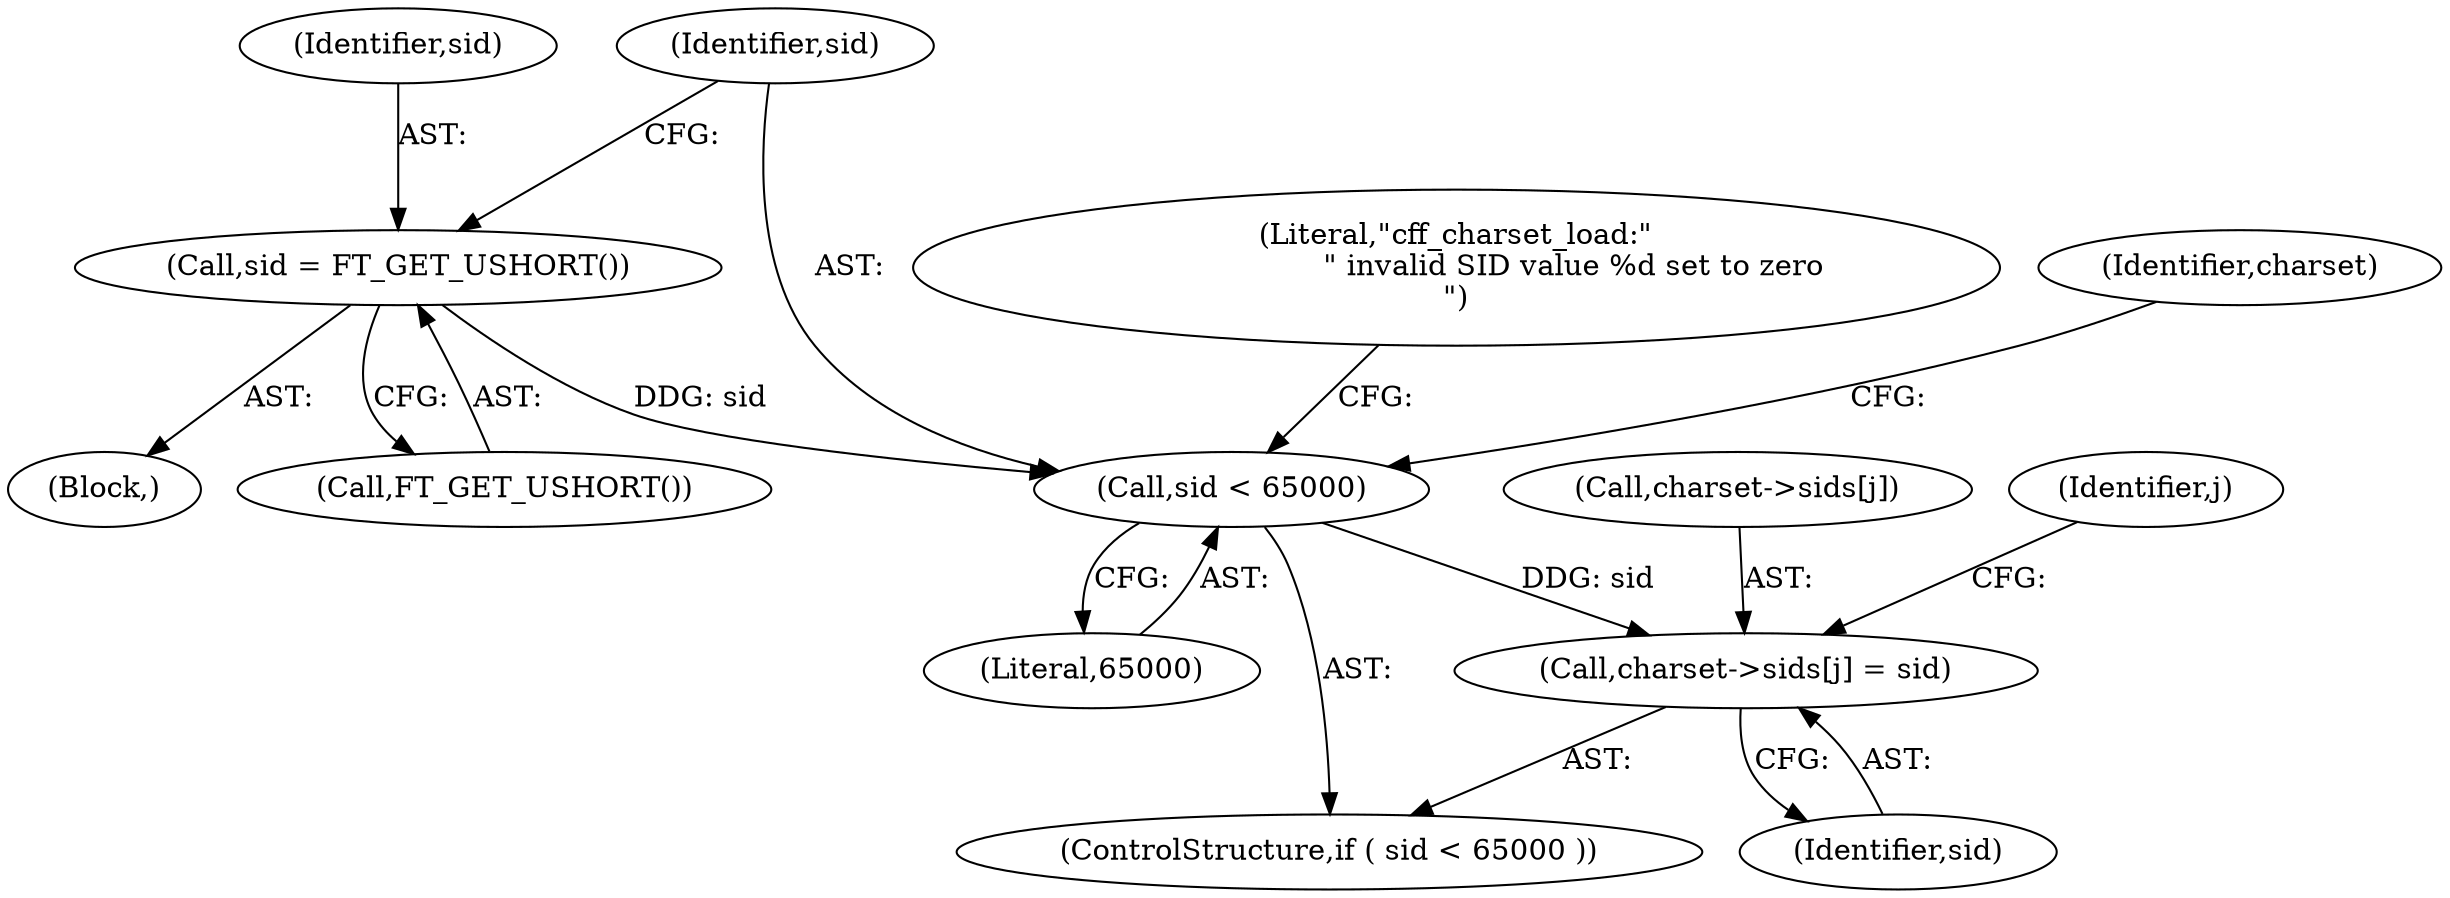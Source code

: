 digraph "0_savannah_0545ec1ca36b27cb928128870a83e5f668980bc5@array" {
"1000203" [label="(Call,charset->sids[j] = sid)"];
"1000200" [label="(Call,sid < 65000)"];
"1000196" [label="(Call,sid = FT_GET_USHORT())"];
"1000194" [label="(Block,)"];
"1000198" [label="(Call,FT_GET_USHORT())"];
"1000203" [label="(Call,charset->sids[j] = sid)"];
"1000199" [label="(ControlStructure,if ( sid < 65000 ))"];
"1000214" [label="(Literal,\"cff_charset_load:\"\n                         \" invalid SID value %d set to zero\n\")"];
"1000206" [label="(Identifier,charset)"];
"1000197" [label="(Identifier,sid)"];
"1000196" [label="(Call,sid = FT_GET_USHORT())"];
"1000204" [label="(Call,charset->sids[j])"];
"1000209" [label="(Identifier,sid)"];
"1000202" [label="(Literal,65000)"];
"1000193" [label="(Identifier,j)"];
"1000201" [label="(Identifier,sid)"];
"1000200" [label="(Call,sid < 65000)"];
"1000203" -> "1000199"  [label="AST: "];
"1000203" -> "1000209"  [label="CFG: "];
"1000204" -> "1000203"  [label="AST: "];
"1000209" -> "1000203"  [label="AST: "];
"1000193" -> "1000203"  [label="CFG: "];
"1000200" -> "1000203"  [label="DDG: sid"];
"1000200" -> "1000199"  [label="AST: "];
"1000200" -> "1000202"  [label="CFG: "];
"1000201" -> "1000200"  [label="AST: "];
"1000202" -> "1000200"  [label="AST: "];
"1000206" -> "1000200"  [label="CFG: "];
"1000214" -> "1000200"  [label="CFG: "];
"1000196" -> "1000200"  [label="DDG: sid"];
"1000196" -> "1000194"  [label="AST: "];
"1000196" -> "1000198"  [label="CFG: "];
"1000197" -> "1000196"  [label="AST: "];
"1000198" -> "1000196"  [label="AST: "];
"1000201" -> "1000196"  [label="CFG: "];
}
